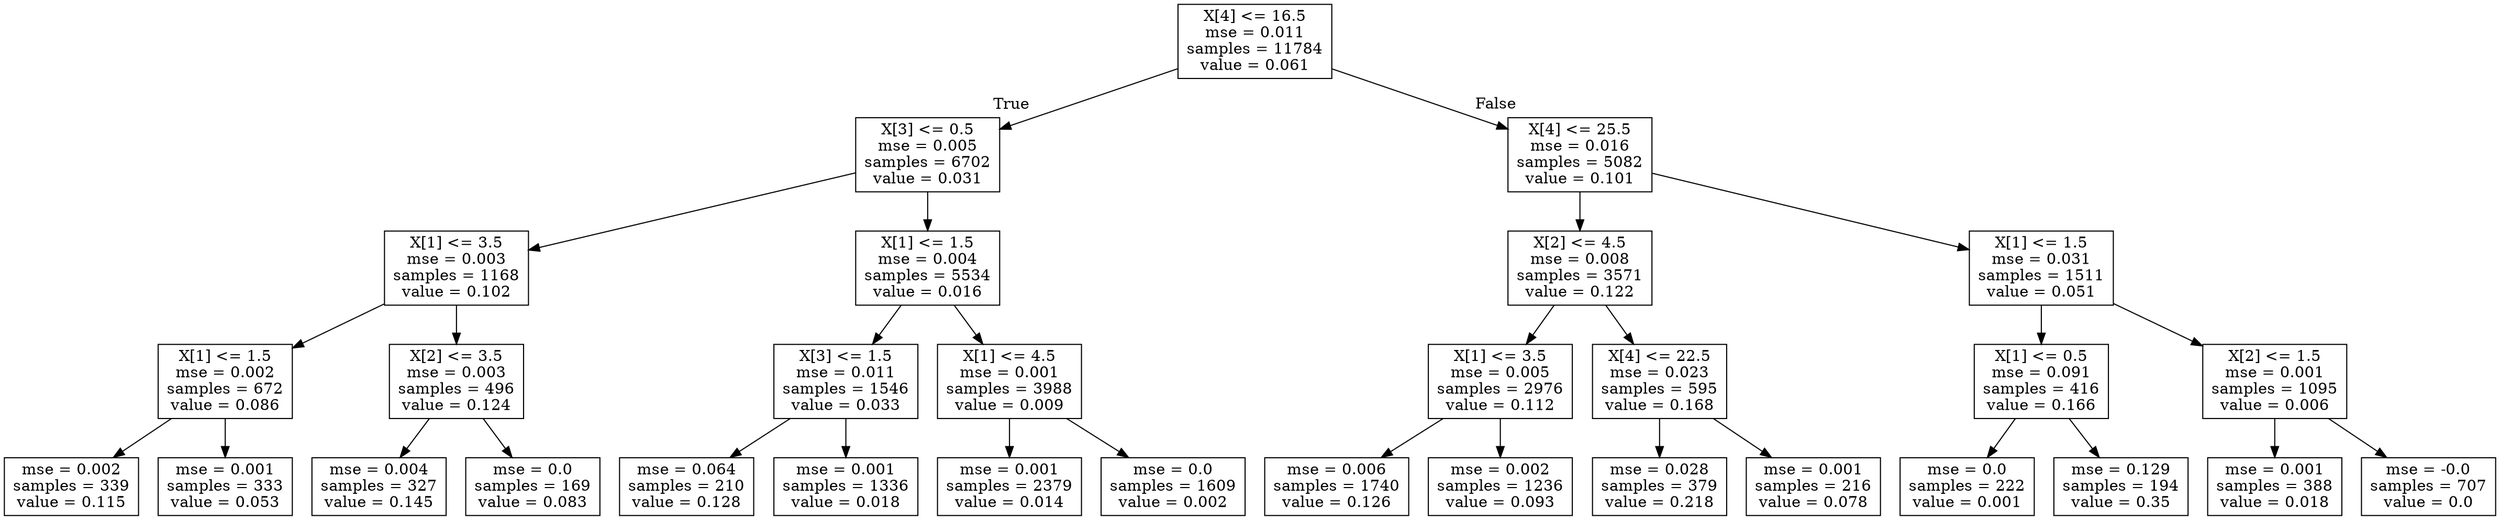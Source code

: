 digraph Tree {
node [shape=box] ;
0 [label="X[4] <= 16.5\nmse = 0.011\nsamples = 11784\nvalue = 0.061"] ;
1 [label="X[3] <= 0.5\nmse = 0.005\nsamples = 6702\nvalue = 0.031"] ;
0 -> 1 [labeldistance=2.5, labelangle=45, headlabel="True"] ;
2 [label="X[1] <= 3.5\nmse = 0.003\nsamples = 1168\nvalue = 0.102"] ;
1 -> 2 ;
3 [label="X[1] <= 1.5\nmse = 0.002\nsamples = 672\nvalue = 0.086"] ;
2 -> 3 ;
4 [label="mse = 0.002\nsamples = 339\nvalue = 0.115"] ;
3 -> 4 ;
5 [label="mse = 0.001\nsamples = 333\nvalue = 0.053"] ;
3 -> 5 ;
6 [label="X[2] <= 3.5\nmse = 0.003\nsamples = 496\nvalue = 0.124"] ;
2 -> 6 ;
7 [label="mse = 0.004\nsamples = 327\nvalue = 0.145"] ;
6 -> 7 ;
8 [label="mse = 0.0\nsamples = 169\nvalue = 0.083"] ;
6 -> 8 ;
9 [label="X[1] <= 1.5\nmse = 0.004\nsamples = 5534\nvalue = 0.016"] ;
1 -> 9 ;
10 [label="X[3] <= 1.5\nmse = 0.011\nsamples = 1546\nvalue = 0.033"] ;
9 -> 10 ;
11 [label="mse = 0.064\nsamples = 210\nvalue = 0.128"] ;
10 -> 11 ;
12 [label="mse = 0.001\nsamples = 1336\nvalue = 0.018"] ;
10 -> 12 ;
13 [label="X[1] <= 4.5\nmse = 0.001\nsamples = 3988\nvalue = 0.009"] ;
9 -> 13 ;
14 [label="mse = 0.001\nsamples = 2379\nvalue = 0.014"] ;
13 -> 14 ;
15 [label="mse = 0.0\nsamples = 1609\nvalue = 0.002"] ;
13 -> 15 ;
16 [label="X[4] <= 25.5\nmse = 0.016\nsamples = 5082\nvalue = 0.101"] ;
0 -> 16 [labeldistance=2.5, labelangle=-45, headlabel="False"] ;
17 [label="X[2] <= 4.5\nmse = 0.008\nsamples = 3571\nvalue = 0.122"] ;
16 -> 17 ;
18 [label="X[1] <= 3.5\nmse = 0.005\nsamples = 2976\nvalue = 0.112"] ;
17 -> 18 ;
19 [label="mse = 0.006\nsamples = 1740\nvalue = 0.126"] ;
18 -> 19 ;
20 [label="mse = 0.002\nsamples = 1236\nvalue = 0.093"] ;
18 -> 20 ;
21 [label="X[4] <= 22.5\nmse = 0.023\nsamples = 595\nvalue = 0.168"] ;
17 -> 21 ;
22 [label="mse = 0.028\nsamples = 379\nvalue = 0.218"] ;
21 -> 22 ;
23 [label="mse = 0.001\nsamples = 216\nvalue = 0.078"] ;
21 -> 23 ;
24 [label="X[1] <= 1.5\nmse = 0.031\nsamples = 1511\nvalue = 0.051"] ;
16 -> 24 ;
25 [label="X[1] <= 0.5\nmse = 0.091\nsamples = 416\nvalue = 0.166"] ;
24 -> 25 ;
26 [label="mse = 0.0\nsamples = 222\nvalue = 0.001"] ;
25 -> 26 ;
27 [label="mse = 0.129\nsamples = 194\nvalue = 0.35"] ;
25 -> 27 ;
28 [label="X[2] <= 1.5\nmse = 0.001\nsamples = 1095\nvalue = 0.006"] ;
24 -> 28 ;
29 [label="mse = 0.001\nsamples = 388\nvalue = 0.018"] ;
28 -> 29 ;
30 [label="mse = -0.0\nsamples = 707\nvalue = 0.0"] ;
28 -> 30 ;
}